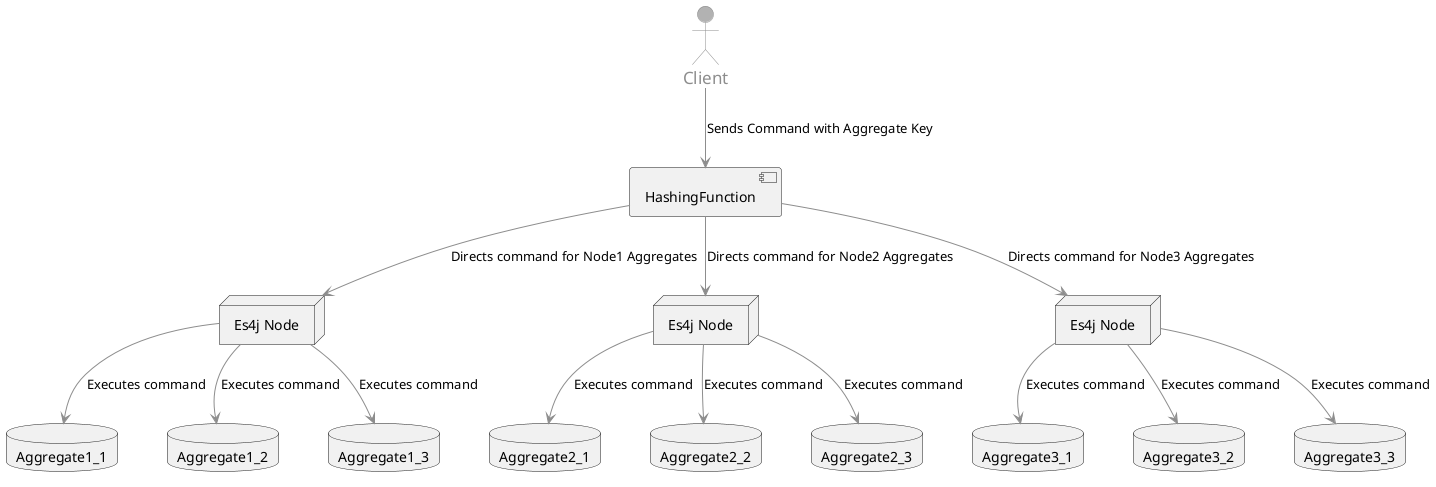 @startuml
skinparam sequence {
    ArrowColor DeepSkyBlue
    ActorBorderColor DeepSkyBlue
    LifeLineBorderColor blue
    LifeLineBackgroundColor #A9DCDF
    ParticipantBorderColor DeepSkyBlue
    ParticipantBackgroundColor DodgerBlue
    ParticipantFontName Impact
    ParticipantFontSize 17
    ParticipantFontColor #A9DCDF
    ActorBackgroundColor aqua
    ActorFontColor DeepSkyBlue
    ActorFontSize 17
    ActorFontName Aapex
    NoteBackgroundColor wheat
    NoteBorderColor sienna
    NoteFontColor black
}
!define DEFAULT_MONO_FONT_SIZE 14
skinparam monochrome true

actor Client
component HashingFunction
node Node1 as "Es4j Node"
node Node2 as "Es4j Node"
node Node3 as "Es4j Node"
database Aggregate1_1
database Aggregate1_2
database Aggregate1_3
database Aggregate2_1
database Aggregate2_2
database Aggregate2_3
database Aggregate3_1
database Aggregate3_2
database Aggregate3_3

Client --> HashingFunction : Sends Command with Aggregate Key
HashingFunction --> Node1 : Directs command for Node1 Aggregates
HashingFunction --> Node2 : Directs command for Node2 Aggregates
HashingFunction --> Node3 : Directs command for Node3 Aggregates

Node1 --> Aggregate1_1 : Executes command
Node1 --> Aggregate1_2 : Executes command
Node1 --> Aggregate1_3 : Executes command

Node2 --> Aggregate2_1 : Executes command
Node2 --> Aggregate2_2 : Executes command
Node2 --> Aggregate2_3 : Executes command

Node3 --> Aggregate3_1 : Executes command
Node3 --> Aggregate3_2 : Executes command
Node3 --> Aggregate3_3 : Executes command
@enduml
